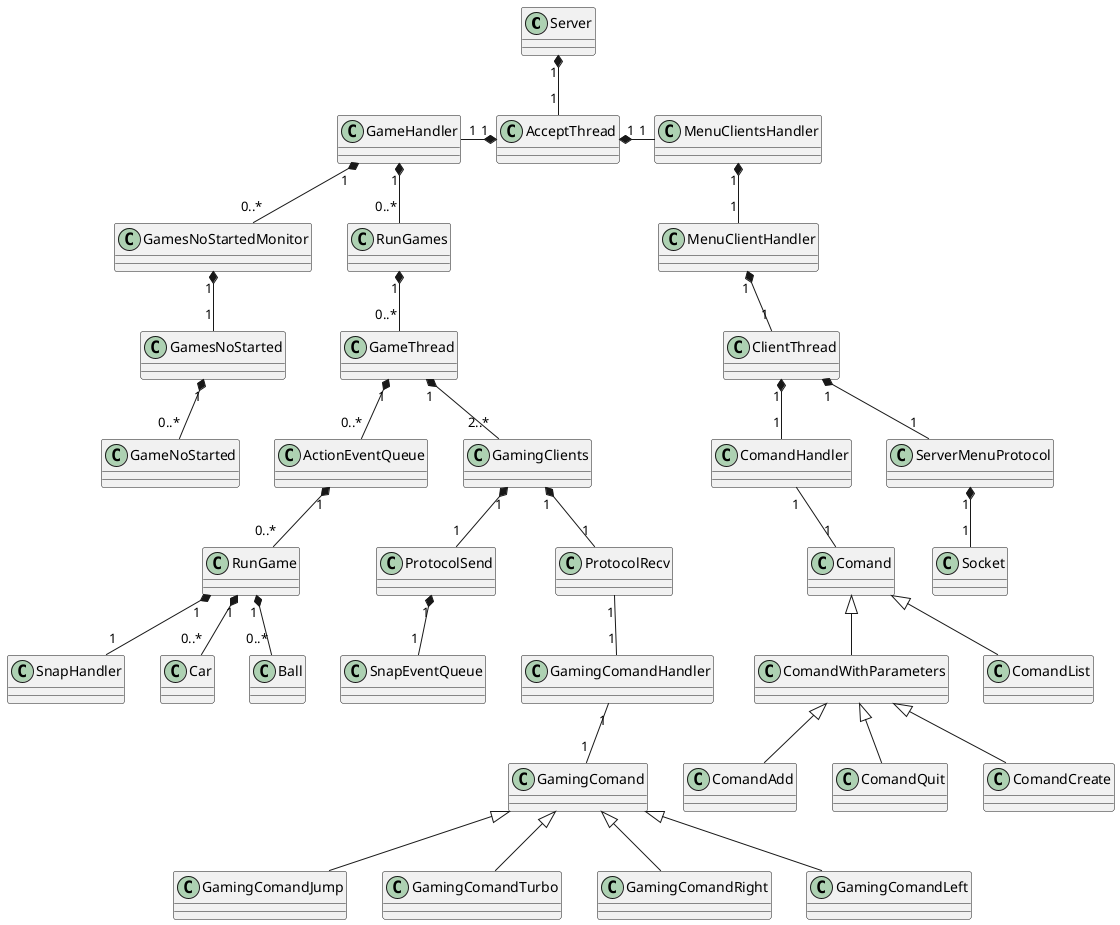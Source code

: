 @startuml
'https://plantuml.com/class-diagram

Server "1"*--"1" AcceptThread
AcceptThread "1"*-left-"1" GameHandler
AcceptThread "1"*-right-"1" MenuClientsHandler
GameHandler "1" *-- "0..*" GamesNoStartedMonitor
GamesNoStartedMonitor "1" *-- "1" GamesNoStarted
GamesNoStarted "1" *-- "0..*" GameNoStarted
GameHandler "1" *-- "0..*" RunGames

RunGames "1"*--"0..*" GameThread

ProtocolSend "1"*--"1" SnapEventQueue
GameThread "1" *-- "0..*" ActionEventQueue
ActionEventQueue "1" *-- "0..*" RunGame
RunGame "1" *-- "1" SnapHandler
RunGame "1" *-- "0..*" Car
RunGame "1" *-- "0..*" Ball

GameThread "1" *-- "2..*" GamingClients
GamingClients "1"*--"1" ProtocolSend
GamingClients "1"*--"1" ProtocolRecv
ProtocolRecv "1"--"1" GamingComandHandler
GamingComandHandler "1"--"1" GamingComand
GamingComand <|-- GamingComandJump
GamingComand <|-- GamingComandTurbo
GamingComand <|-- GamingComandRight
GamingComand <|-- GamingComandLeft


MenuClientsHandler "1"*--"1"MenuClientHandler
MenuClientHandler "1"*--"1"ClientThread
ClientThread "1"*--"1" ComandHandler
ClientThread "1"*--"1" ServerMenuProtocol
ServerMenuProtocol "1"*--"1"  Socket

ComandHandler "1"--"1" Comand
Comand <|-- ComandWithParameters
Comand <|-- ComandList
ComandWithParameters <|-- ComandAdd
ComandWithParameters <|-- ComandQuit
ComandWithParameters <|-- ComandCreate




@enduml